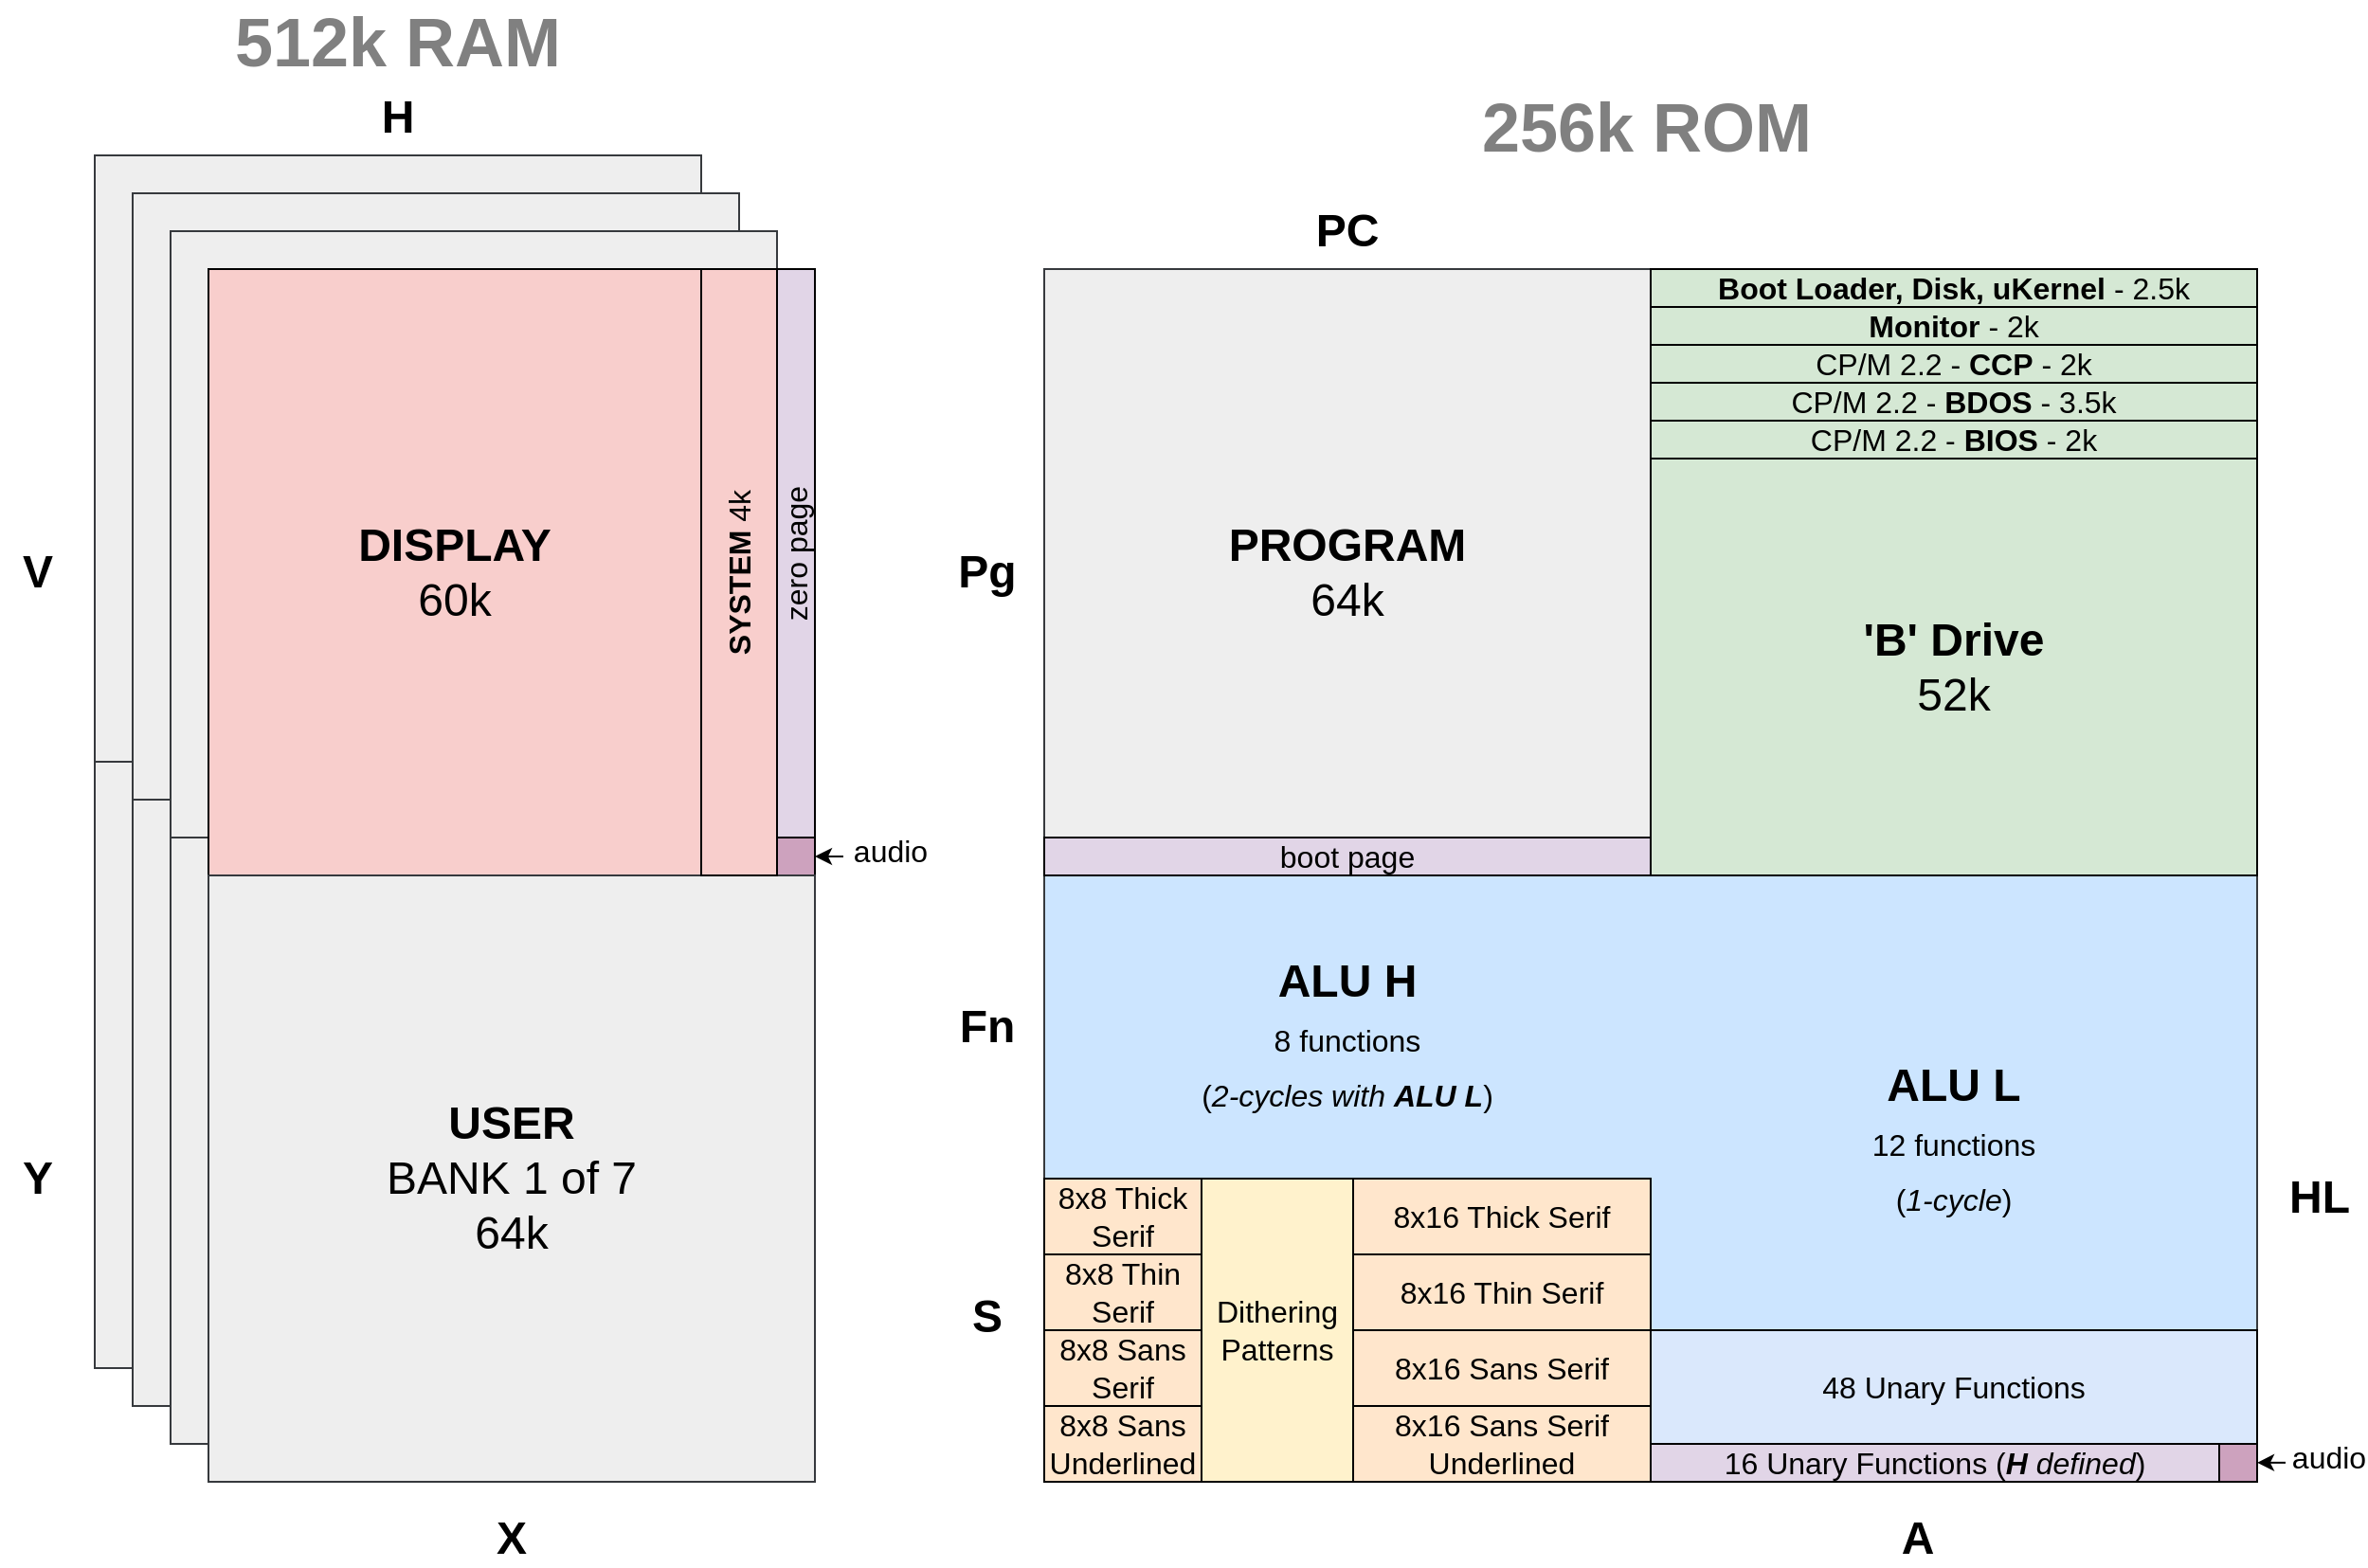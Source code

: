 <mxfile version="15.4.0" type="device"><diagram id="VIedpbyR7zGQ1zaFS0i5" name="Page-1"><mxGraphModel dx="2977" dy="3520" grid="1" gridSize="10" guides="1" tooltips="1" connect="1" arrows="1" fold="1" page="1" pageScale="1" pageWidth="1400" pageHeight="850" math="0" shadow="0"><root><mxCell id="0"/><mxCell id="1" parent="0"/><mxCell id="VYXDIYiKxMzEefEGKLJ7-20" value="&lt;font&gt;&lt;br&gt;&lt;/font&gt;" style="whiteSpace=wrap;html=1;aspect=fixed;fillColor=#eeeeee;strokeColor=#36393d;" parent="1" vertex="1"><mxGeometry x="-1272" y="-2140" width="320" height="320" as="geometry"/></mxCell><mxCell id="VYXDIYiKxMzEefEGKLJ7-15" value="&lt;font&gt;&lt;br&gt;&lt;/font&gt;" style="whiteSpace=wrap;html=1;aspect=fixed;fillColor=#eeeeee;strokeColor=#36393d;" parent="1" vertex="1"><mxGeometry x="-1252" y="-2120" width="320" height="320" as="geometry"/></mxCell><mxCell id="VYXDIYiKxMzEefEGKLJ7-11" value="&lt;font&gt;&lt;br&gt;&lt;/font&gt;" style="whiteSpace=wrap;html=1;aspect=fixed;fillColor=#eeeeee;strokeColor=#36393d;" parent="1" vertex="1"><mxGeometry x="-1272" y="-2460" width="320" height="320" as="geometry"/></mxCell><mxCell id="VYXDIYiKxMzEefEGKLJ7-9" value="&lt;font&gt;&lt;br&gt;&lt;/font&gt;" style="whiteSpace=wrap;html=1;aspect=fixed;fillColor=#eeeeee;strokeColor=#36393d;" parent="1" vertex="1"><mxGeometry x="-1252" y="-2440" width="320" height="320" as="geometry"/></mxCell><mxCell id="VYXDIYiKxMzEefEGKLJ7-8" value="&lt;font&gt;&lt;br&gt;&lt;/font&gt;" style="whiteSpace=wrap;html=1;aspect=fixed;fillColor=#eeeeee;strokeColor=#36393d;" parent="1" vertex="1"><mxGeometry x="-1232" y="-2100" width="320" height="320" as="geometry"/></mxCell><mxCell id="sN0K8A4xUpPMlCXt4NXS-1" value="&lt;font&gt;&lt;br&gt;&lt;/font&gt;" style="whiteSpace=wrap;html=1;aspect=fixed;fillColor=#eeeeee;strokeColor=#36393d;" parent="1" vertex="1"><mxGeometry x="-1232" y="-2420" width="320" height="320" as="geometry"/></mxCell><mxCell id="Mu-d78u3_aGkLVRxvrzU-21" value="" style="rounded=0;whiteSpace=wrap;html=1;fontSize=24;fillColor=#cce5ff;strokeColor=#36393d;" parent="1" vertex="1"><mxGeometry x="-771" y="-2080" width="640" height="320" as="geometry"/></mxCell><mxCell id="Mu-d78u3_aGkLVRxvrzU-3" value="&lt;font&gt;&lt;font style=&quot;font-size: 24px&quot;&gt;&lt;b&gt;PROGRAM&lt;/b&gt;&lt;br&gt;64k&lt;/font&gt;&lt;br&gt;&lt;/font&gt;" style="whiteSpace=wrap;html=1;aspect=fixed;fillColor=#eeeeee;strokeColor=#36393d;" parent="1" vertex="1"><mxGeometry x="-771" y="-2400" width="320" height="320" as="geometry"/></mxCell><mxCell id="Mu-d78u3_aGkLVRxvrzU-9" value="zero page" style="rounded=0;whiteSpace=wrap;html=1;fontSize=16;rotation=-90;fillColor=#e1d5e7;strokeColor=#000000;" parent="1" vertex="1"><mxGeometry x="-1052" y="-2260" width="300" height="20" as="geometry"/></mxCell><mxCell id="Mu-d78u3_aGkLVRxvrzU-10" value="&lt;font&gt;&lt;span style=&quot;font-size: 24px&quot;&gt;&lt;b&gt;DISPLAY&lt;/b&gt;&lt;br&gt;60k&lt;/span&gt;&lt;br&gt;&lt;/font&gt;" style="rounded=0;whiteSpace=wrap;html=1;fontSize=16;fillColor=#f8cecc;strokeColor=#000000;" parent="1" vertex="1"><mxGeometry x="-1212" y="-2400" width="260" height="320" as="geometry"/></mxCell><mxCell id="Mu-d78u3_aGkLVRxvrzU-12" value="" style="whiteSpace=wrap;html=1;aspect=fixed;fontSize=24;fillColor=#CDA2BE;strokeColor=#000000;" parent="1" vertex="1"><mxGeometry x="-912" y="-2100" width="20" height="20" as="geometry"/></mxCell><mxCell id="Mu-d78u3_aGkLVRxvrzU-14" value="X" style="text;html=1;strokeColor=none;fillColor=none;align=center;verticalAlign=middle;whiteSpace=wrap;rounded=0;fontSize=24;fontStyle=1" parent="1" vertex="1"><mxGeometry x="-1072" y="-1740" width="40" height="20" as="geometry"/></mxCell><mxCell id="Mu-d78u3_aGkLVRxvrzU-15" value="Pg" style="text;html=1;strokeColor=none;fillColor=none;align=center;verticalAlign=middle;whiteSpace=wrap;rounded=0;fontSize=24;fontStyle=1" parent="1" vertex="1"><mxGeometry x="-821" y="-2250" width="40" height="20" as="geometry"/></mxCell><mxCell id="Mu-d78u3_aGkLVRxvrzU-16" value="boot page" style="rounded=0;whiteSpace=wrap;html=1;fontSize=16;fillColor=#e1d5e7;strokeColor=#000000;" parent="1" vertex="1"><mxGeometry x="-771" y="-2100" width="320" height="20" as="geometry"/></mxCell><mxCell id="Mu-d78u3_aGkLVRxvrzU-19" value="8x8 Thick Serif" style="rounded=0;whiteSpace=wrap;html=1;fontSize=16;fillColor=#ffe6cc;strokeColor=#000000;" parent="1" vertex="1"><mxGeometry x="-771" y="-1920" width="83" height="40" as="geometry"/></mxCell><mxCell id="Mu-d78u3_aGkLVRxvrzU-22" value="PC" style="text;html=1;strokeColor=none;fillColor=none;align=center;verticalAlign=middle;whiteSpace=wrap;rounded=0;fontSize=24;fontStyle=1" parent="1" vertex="1"><mxGeometry x="-631" y="-2430" width="40" height="20" as="geometry"/></mxCell><mxCell id="Mu-d78u3_aGkLVRxvrzU-23" value="8x16 Thick Serif" style="rounded=0;whiteSpace=wrap;html=1;fontSize=16;fillColor=#ffe6cc;strokeColor=#000000;" parent="1" vertex="1"><mxGeometry x="-608" y="-1920" width="157" height="40" as="geometry"/></mxCell><mxCell id="Mu-d78u3_aGkLVRxvrzU-24" value="Dithering&lt;br&gt;Patterns" style="rounded=0;whiteSpace=wrap;html=1;fontSize=16;fillColor=#fff2cc;strokeColor=#000000;" parent="1" vertex="1"><mxGeometry x="-688" y="-1920" width="80" height="160" as="geometry"/></mxCell><mxCell id="Mu-d78u3_aGkLVRxvrzU-40" value="48 Unary Functions" style="rounded=0;whiteSpace=wrap;html=1;fontSize=16;fillColor=#dae8fc;strokeColor=#000000;" parent="1" vertex="1"><mxGeometry x="-451" y="-1840" width="320" height="60" as="geometry"/></mxCell><mxCell id="Mu-d78u3_aGkLVRxvrzU-42" value="" style="whiteSpace=wrap;html=1;aspect=fixed;fontSize=24;fillColor=#CDA2BE;" parent="1" vertex="1"><mxGeometry x="-151" y="-1780" width="20" height="20" as="geometry"/></mxCell><mxCell id="Mu-d78u3_aGkLVRxvrzU-43" value="ALU H&lt;br&gt;&lt;span style=&quot;font-size: 16px&quot;&gt;&lt;font style=&quot;font-size: 16px&quot;&gt;&lt;span style=&quot;font-weight: normal&quot;&gt;8 functions&lt;br&gt;&lt;/span&gt;&lt;span style=&quot;font-weight: normal&quot;&gt;(&lt;/span&gt;&lt;i&gt;&lt;span style=&quot;font-weight: normal&quot;&gt;2-cycles with &lt;/span&gt;ALU L&lt;/i&gt;&lt;span style=&quot;font-weight: normal&quot;&gt;)&lt;/span&gt;&lt;/font&gt;&lt;/span&gt;" style="text;html=1;strokeColor=none;fillColor=none;align=center;verticalAlign=middle;whiteSpace=wrap;rounded=0;fontSize=24;fontStyle=1" parent="1" vertex="1"><mxGeometry x="-751" y="-2005" width="280" height="20" as="geometry"/></mxCell><mxCell id="Mu-d78u3_aGkLVRxvrzU-48" value="16 Unary Functions (&lt;i&gt;&lt;b&gt;H&lt;/b&gt;&amp;nbsp;defined&lt;/i&gt;)" style="rounded=0;whiteSpace=wrap;html=1;fontSize=16;fillColor=#e1d5e7;strokeColor=#000000;" parent="1" vertex="1"><mxGeometry x="-451" y="-1780" width="300" height="20" as="geometry"/></mxCell><mxCell id="Mu-d78u3_aGkLVRxvrzU-65" value="&lt;font&gt;ALU L&lt;br&gt;&lt;/font&gt;&lt;font style=&quot;font-size: 16px ; font-weight: normal&quot;&gt;12 functions&lt;br&gt;(&lt;i&gt;1-cycle&lt;/i&gt;)&lt;/font&gt;" style="text;html=1;strokeColor=none;fillColor=none;align=center;verticalAlign=middle;whiteSpace=wrap;rounded=0;fontSize=24;fontStyle=1" parent="1" vertex="1"><mxGeometry x="-356" y="-1970" width="130" height="60" as="geometry"/></mxCell><mxCell id="Mu-d78u3_aGkLVRxvrzU-69" value="&lt;font&gt;&lt;span style=&quot;font-size: 24px&quot;&gt;&lt;b&gt;USER&lt;/b&gt;&lt;br&gt;BANK 1 of 7&lt;br&gt;64k&lt;/span&gt;&lt;br&gt;&lt;/font&gt;" style="whiteSpace=wrap;html=1;aspect=fixed;fillColor=#eeeeee;strokeColor=#36393d;" parent="1" vertex="1"><mxGeometry x="-1212" y="-2080" width="320" height="320" as="geometry"/></mxCell><mxCell id="Mu-d78u3_aGkLVRxvrzU-72" value="&lt;span style=&quot;font-weight: normal&quot;&gt;&lt;font style=&quot;font-size: 16px&quot;&gt;audio&lt;br&gt;&lt;/font&gt;&lt;/span&gt;" style="text;html=1;strokeColor=none;fillColor=none;align=center;verticalAlign=middle;whiteSpace=wrap;rounded=0;fontSize=24;fontStyle=1" parent="1" vertex="1"><mxGeometry x="-902" y="-2100" width="100" height="10" as="geometry"/></mxCell><mxCell id="Mu-d78u3_aGkLVRxvrzU-73" value="" style="endArrow=classic;html=1;fontSize=16;entryX=1;entryY=0.5;entryDx=0;entryDy=0;exitX=0.25;exitY=1;exitDx=0;exitDy=0;" parent="1" source="Mu-d78u3_aGkLVRxvrzU-72" target="Mu-d78u3_aGkLVRxvrzU-12" edge="1"><mxGeometry width="50" height="50" relative="1" as="geometry"><mxPoint x="-872" y="-2090" as="sourcePoint"/><mxPoint x="-1055" y="-2010" as="targetPoint"/></mxGeometry></mxCell><mxCell id="Mu-d78u3_aGkLVRxvrzU-82" value="A" style="text;html=1;strokeColor=none;fillColor=none;align=center;verticalAlign=middle;whiteSpace=wrap;rounded=0;fontSize=24;fontStyle=1" parent="1" vertex="1"><mxGeometry x="-330" y="-1740" width="40" height="20" as="geometry"/></mxCell><mxCell id="Mu-d78u3_aGkLVRxvrzU-87" value="Fn" style="text;html=1;strokeColor=none;fillColor=none;align=center;verticalAlign=middle;whiteSpace=wrap;rounded=0;fontSize=24;fontStyle=1" parent="1" vertex="1"><mxGeometry x="-821" y="-2010" width="40" height="20" as="geometry"/></mxCell><mxCell id="Mu-d78u3_aGkLVRxvrzU-88" value="&lt;sub&gt;&lt;font style=&quot;font-size: 24px&quot;&gt;S&lt;/font&gt;&lt;/sub&gt;" style="text;html=1;strokeColor=none;fillColor=none;align=center;verticalAlign=middle;whiteSpace=wrap;rounded=0;fontSize=24;fontStyle=1" parent="1" vertex="1"><mxGeometry x="-821" y="-1860" width="40" height="20" as="geometry"/></mxCell><mxCell id="sN0K8A4xUpPMlCXt4NXS-8" value="H" style="text;html=1;strokeColor=none;fillColor=none;align=center;verticalAlign=middle;whiteSpace=wrap;rounded=0;fontSize=24;fontStyle=1" parent="1" vertex="1"><mxGeometry x="-1132" y="-2490" width="40" height="20" as="geometry"/></mxCell><mxCell id="VYXDIYiKxMzEefEGKLJ7-1" value="&lt;font style=&quot;font-size: 36px&quot; color=&quot;#808080&quot;&gt;512k RAM&lt;/font&gt;" style="text;html=1;strokeColor=none;fillColor=none;align=center;verticalAlign=middle;whiteSpace=wrap;rounded=0;fontSize=24;fontStyle=1" parent="1" vertex="1"><mxGeometry x="-1212" y="-2530" width="200" height="20" as="geometry"/></mxCell><mxCell id="VYXDIYiKxMzEefEGKLJ7-2" value="&lt;font style=&quot;font-size: 36px&quot; color=&quot;#808080&quot;&gt;256k ROM&lt;/font&gt;" style="text;html=1;strokeColor=none;fillColor=none;align=center;verticalAlign=middle;whiteSpace=wrap;rounded=0;fontSize=24;fontStyle=1" parent="1" vertex="1"><mxGeometry x="-553" y="-2485" width="200" height="20" as="geometry"/></mxCell><mxCell id="VYXDIYiKxMzEefEGKLJ7-21" value="V" style="text;html=1;strokeColor=none;fillColor=none;align=center;verticalAlign=middle;whiteSpace=wrap;rounded=0;fontSize=24;fontStyle=1" parent="1" vertex="1"><mxGeometry x="-1322" y="-2250" width="40" height="20" as="geometry"/></mxCell><mxCell id="VYXDIYiKxMzEefEGKLJ7-22" value="Y" style="text;html=1;strokeColor=none;fillColor=none;align=center;verticalAlign=middle;whiteSpace=wrap;rounded=0;fontSize=24;fontStyle=1" parent="1" vertex="1"><mxGeometry x="-1322" y="-1930" width="40" height="20" as="geometry"/></mxCell><mxCell id="sDdZoe4_vHZ_NLJGMaV3-4" value="HL" style="text;html=1;strokeColor=none;fillColor=none;align=center;verticalAlign=middle;whiteSpace=wrap;rounded=0;fontSize=24;fontStyle=1" parent="1" vertex="1"><mxGeometry x="-118" y="-1920" width="40" height="20" as="geometry"/></mxCell><mxCell id="yAjnmZvWXMsNok_wkmrJ-1" value="" style="endArrow=classic;html=1;fontSize=16;entryX=1;entryY=0.5;entryDx=0;entryDy=0;exitX=0.25;exitY=1;exitDx=0;exitDy=0;" parent="1" edge="1"><mxGeometry width="50" height="50" relative="1" as="geometry"><mxPoint x="-116" y="-1770.08" as="sourcePoint"/><mxPoint x="-131" y="-1770.08" as="targetPoint"/></mxGeometry></mxCell><mxCell id="yAjnmZvWXMsNok_wkmrJ-2" value="&lt;span style=&quot;font-weight: normal&quot;&gt;&lt;font style=&quot;font-size: 16px&quot;&gt;audio&lt;br&gt;&lt;/font&gt;&lt;/span&gt;" style="text;html=1;strokeColor=none;fillColor=none;align=center;verticalAlign=middle;whiteSpace=wrap;rounded=0;fontSize=24;fontStyle=1" parent="1" vertex="1"><mxGeometry x="-108" y="-1780" width="30" height="10" as="geometry"/></mxCell><mxCell id="LGMxpH5nla60agKTKS8x-4" value="&lt;b&gt;SYSTEM&lt;/b&gt; 4k" style="rounded=0;whiteSpace=wrap;html=1;fontSize=16;rotation=-90;fillColor=#f8cecc;strokeColor=#000000;" parent="1" vertex="1"><mxGeometry x="-1092" y="-2260" width="320" height="40" as="geometry"/></mxCell><mxCell id="xM9OoYvxs6XhfZD0mWzD-1" value="8x8 Thin Serif" style="rounded=0;whiteSpace=wrap;html=1;fontSize=16;fillColor=#ffe6cc;strokeColor=#000000;" parent="1" vertex="1"><mxGeometry x="-771" y="-1880" width="83" height="40" as="geometry"/></mxCell><mxCell id="xM9OoYvxs6XhfZD0mWzD-2" value="8x16 Thin Serif" style="rounded=0;whiteSpace=wrap;html=1;fontSize=16;fillColor=#ffe6cc;strokeColor=#000000;" parent="1" vertex="1"><mxGeometry x="-608" y="-1880" width="157" height="40" as="geometry"/></mxCell><mxCell id="xM9OoYvxs6XhfZD0mWzD-3" value="8x8 Sans Serif" style="rounded=0;whiteSpace=wrap;html=1;fontSize=16;fillColor=#ffe6cc;strokeColor=#000000;" parent="1" vertex="1"><mxGeometry x="-771" y="-1840" width="83" height="40" as="geometry"/></mxCell><mxCell id="xM9OoYvxs6XhfZD0mWzD-4" value="8x16 Sans Serif" style="rounded=0;whiteSpace=wrap;html=1;fontSize=16;fillColor=#ffe6cc;strokeColor=#000000;" parent="1" vertex="1"><mxGeometry x="-608" y="-1840" width="157" height="40" as="geometry"/></mxCell><mxCell id="xM9OoYvxs6XhfZD0mWzD-6" value="8x8 Sans Underlined" style="rounded=0;whiteSpace=wrap;html=1;fontSize=16;fillColor=#ffe6cc;strokeColor=#000000;" parent="1" vertex="1"><mxGeometry x="-771" y="-1800" width="83" height="40" as="geometry"/></mxCell><mxCell id="xM9OoYvxs6XhfZD0mWzD-7" value="8x16 Sans Serif Underlined" style="rounded=0;whiteSpace=wrap;html=1;fontSize=16;fillColor=#ffe6cc;strokeColor=#000000;" parent="1" vertex="1"><mxGeometry x="-608" y="-1800" width="157" height="40" as="geometry"/></mxCell><mxCell id="iVm4N9fU8Z1XZgV1qymZ-1" value="&lt;b&gt;Boot Loader, Disk, uKernel&lt;/b&gt;&amp;nbsp;- 2.5k" style="rounded=0;whiteSpace=wrap;html=1;fontSize=16;fillColor=#d5e8d4;strokeColor=#000000;" vertex="1" parent="1"><mxGeometry x="-451" y="-2400" width="320" height="20" as="geometry"/></mxCell><mxCell id="iVm4N9fU8Z1XZgV1qymZ-5" value="&lt;b&gt;Monitor&lt;/b&gt; - 2k" style="rounded=0;whiteSpace=wrap;html=1;fontSize=16;fillColor=#d5e8d4;strokeColor=#000000;" vertex="1" parent="1"><mxGeometry x="-451" y="-2380" width="320" height="20" as="geometry"/></mxCell><mxCell id="iVm4N9fU8Z1XZgV1qymZ-6" value="CP/M 2.2 - &lt;b&gt;CCP&lt;/b&gt; - 2k" style="rounded=0;whiteSpace=wrap;html=1;fontSize=16;fillColor=#d5e8d4;strokeColor=#000000;" vertex="1" parent="1"><mxGeometry x="-451" y="-2360" width="320" height="20" as="geometry"/></mxCell><mxCell id="iVm4N9fU8Z1XZgV1qymZ-7" value="CP/M 2.2 - &lt;b&gt;BDOS&lt;/b&gt; - 3.5k&lt;span style=&quot;color: rgba(0 , 0 , 0 , 0) ; font-family: monospace ; font-size: 0px&quot;&gt;%3CmxGraphModel%3E%3Croot%3E%3CmxCell%20id%3D%220%22%2F%3E%3CmxCell%20id%3D%221%22%20parent%3D%220%22%2F%3E%3CmxCell%20id%3D%222%22%20value%3D%22Monitor%22%20style%3D%22rounded%3D0%3BwhiteSpace%3Dwrap%3Bhtml%3D1%3BfontSize%3D16%3BfillColor%3D%23d5e8d4%3BstrokeColor%3D%23000000%3B%22%20vertex%3D%221%22%20parent%3D%221%22%3E%3CmxGeometry%20x%3D%22-451%22%20y%3D%22-2340%22%20width%3D%22320%22%20height%3D%2220%22%20as%3D%22geometry%22%2F%3E%3C%2FmxCell%3E%3C%2Froot%3E%3C%2FmxGraphModel%3E&lt;/span&gt;" style="rounded=0;whiteSpace=wrap;html=1;fontSize=16;fillColor=#d5e8d4;strokeColor=#000000;" vertex="1" parent="1"><mxGeometry x="-451" y="-2340" width="320" height="20" as="geometry"/></mxCell><mxCell id="iVm4N9fU8Z1XZgV1qymZ-8" value="CP/M 2.2 - &lt;b&gt;BIOS&lt;/b&gt; - 2k&lt;span style=&quot;color: rgba(0 , 0 , 0 , 0) ; font-family: monospace ; font-size: 0px&quot;&gt;%3CmxGraphModel%3E%3Croot%3E%3CmxCell%20id%3D%220%22%2F%3E%3CmxCell%20id%3D%221%22%20parent%3D%220%22%2F%3E%3CmxCell%20id%3D%222%22%20value%3D%22Monitor%22%20style%3D%22rounded%3D0%3BwhiteSpace%3Dwrap%3Bhtml%3D1%3BfontSize%3D16%3BfillColor%3D%23d5e8d4%3BstrokeColor%3D%23000000%3B%22%20vertex%3D%221%22%20parent%3D%221%22%3E%3CmxGeometry%20x%3D%22-451%22%20y%3D%22-2340%22%20width%3D%22320%22%20height%3D%2220%22%20as%3D%22geometry%22%2F%3E%3C%2FmxCell%3E%3C%2Froot%3E%3C%2FmxGraphModel%3E&lt;/span&gt;" style="rounded=0;whiteSpace=wrap;html=1;fontSize=16;fillColor=#d5e8d4;strokeColor=#000000;" vertex="1" parent="1"><mxGeometry x="-451" y="-2320" width="320" height="20" as="geometry"/></mxCell><mxCell id="iVm4N9fU8Z1XZgV1qymZ-9" value="&lt;font style=&quot;font-size: 24px&quot;&gt;&lt;b&gt;'B' Drive&lt;/b&gt;&lt;br&gt;52k&lt;/font&gt;" style="rounded=0;whiteSpace=wrap;html=1;fontSize=16;fillColor=#d5e8d4;strokeColor=#000000;" vertex="1" parent="1"><mxGeometry x="-451" y="-2300" width="320" height="220" as="geometry"/></mxCell></root></mxGraphModel></diagram></mxfile>